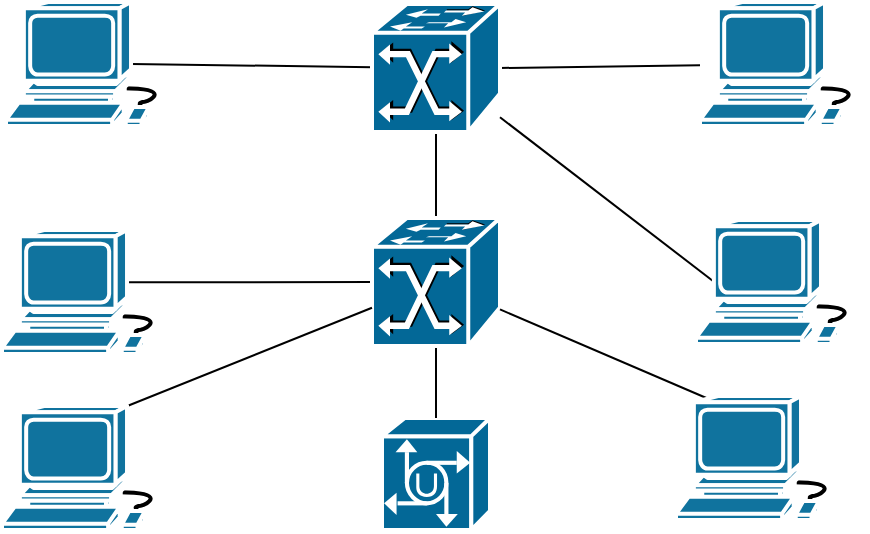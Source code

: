 <mxfile version="10.6.9" type="github"><diagram id="6a731a19-8d31-9384-78a2-239565b7b9f0" name="Page-1"><mxGraphModel dx="912" dy="544" grid="1" gridSize="10" guides="1" tooltips="1" connect="1" arrows="1" fold="1" page="1" pageScale="1" pageWidth="450" pageHeight="300" background="#ffffff" math="0" shadow="0"><root><mxCell id="0"/><mxCell id="1" parent="0"/><mxCell id="T77LGRxnLf3F0jFAvsg6-2263" style="edgeStyle=none;rounded=0;orthogonalLoop=1;jettySize=auto;html=1;exitX=0.755;exitY=0.5;exitDx=0;exitDy=0;exitPerimeter=0;fontSize=25;endArrow=none;endFill=0;" edge="1" parent="1" source="2096" target="T77LGRxnLf3F0jFAvsg6-2257"><mxGeometry relative="1" as="geometry"/></mxCell><mxCell id="2096" value="" style="shape=mxgraph.cisco.computers_and_peripherals.workstation;html=1;dashed=0;fillColor=#10739E;strokeColor=#ffffff;strokeWidth=2;verticalLabelPosition=bottom;verticalAlign=top;fontFamily=Helvetica;fontSize=36;fontColor=#FFB366" parent="1" vertex="1"><mxGeometry x="11" y="7" width="83" height="62" as="geometry"/></mxCell><mxCell id="T77LGRxnLf3F0jFAvsg6-2264" style="edgeStyle=none;rounded=0;orthogonalLoop=1;jettySize=auto;html=1;exitX=1;exitY=0.5;exitDx=0;exitDy=0;exitPerimeter=0;endArrow=none;endFill=0;fontSize=25;" edge="1" parent="1" source="T77LGRxnLf3F0jFAvsg6-2257" target="T77LGRxnLf3F0jFAvsg6-2260"><mxGeometry relative="1" as="geometry"/></mxCell><mxCell id="T77LGRxnLf3F0jFAvsg6-2267" style="edgeStyle=none;rounded=0;orthogonalLoop=1;jettySize=auto;html=1;exitX=0.5;exitY=1;exitDx=0;exitDy=0;exitPerimeter=0;endArrow=none;endFill=0;fontSize=25;" edge="1" parent="1" source="T77LGRxnLf3F0jFAvsg6-2257" target="T77LGRxnLf3F0jFAvsg6-2259"><mxGeometry relative="1" as="geometry"/></mxCell><mxCell id="T77LGRxnLf3F0jFAvsg6-2257" value="" style="shape=mxgraph.cisco.switches.atm_fast_gigabit_etherswitch;html=1;pointerEvents=1;dashed=0;fillColor=#036897;strokeColor=#ffffff;strokeWidth=2;verticalLabelPosition=bottom;verticalAlign=top;align=center;outlineConnect=0;fontSize=25;" vertex="1" parent="1"><mxGeometry x="194" y="8" width="64" height="64" as="geometry"/></mxCell><mxCell id="T77LGRxnLf3F0jFAvsg6-2258" value="" style="shape=mxgraph.cisco.hubs_and_gateways.universal_gateway;html=1;pointerEvents=1;dashed=0;fillColor=#036897;strokeColor=#ffffff;strokeWidth=2;verticalLabelPosition=bottom;verticalAlign=top;align=center;outlineConnect=0;fontSize=25;" vertex="1" parent="1"><mxGeometry x="199" y="215" width="54" height="56" as="geometry"/></mxCell><mxCell id="T77LGRxnLf3F0jFAvsg6-2265" style="edgeStyle=none;rounded=0;orthogonalLoop=1;jettySize=auto;html=1;exitX=0;exitY=0.5;exitDx=0;exitDy=0;exitPerimeter=0;entryX=0.673;entryY=0.422;entryDx=0;entryDy=0;entryPerimeter=0;endArrow=none;endFill=0;fontSize=25;" edge="1" parent="1" source="T77LGRxnLf3F0jFAvsg6-2259" target="T77LGRxnLf3F0jFAvsg6-2261"><mxGeometry relative="1" as="geometry"/></mxCell><mxCell id="T77LGRxnLf3F0jFAvsg6-2266" style="edgeStyle=none;rounded=0;orthogonalLoop=1;jettySize=auto;html=1;entryX=0.11;entryY=0.5;entryDx=0;entryDy=0;entryPerimeter=0;endArrow=none;endFill=0;fontSize=25;" edge="1" parent="1" source="T77LGRxnLf3F0jFAvsg6-2257" target="T77LGRxnLf3F0jFAvsg6-2262"><mxGeometry relative="1" as="geometry"/></mxCell><mxCell id="T77LGRxnLf3F0jFAvsg6-2268" style="edgeStyle=none;rounded=0;orthogonalLoop=1;jettySize=auto;html=1;exitX=0.5;exitY=1;exitDx=0;exitDy=0;exitPerimeter=0;entryX=0.5;entryY=0;entryDx=0;entryDy=0;entryPerimeter=0;endArrow=none;endFill=0;fontSize=25;" edge="1" parent="1" source="T77LGRxnLf3F0jFAvsg6-2259" target="T77LGRxnLf3F0jFAvsg6-2258"><mxGeometry relative="1" as="geometry"/></mxCell><mxCell id="T77LGRxnLf3F0jFAvsg6-2259" value="" style="shape=mxgraph.cisco.switches.atm_fast_gigabit_etherswitch;html=1;pointerEvents=1;dashed=0;fillColor=#036897;strokeColor=#ffffff;strokeWidth=2;verticalLabelPosition=bottom;verticalAlign=top;align=center;outlineConnect=0;fontSize=25;" vertex="1" parent="1"><mxGeometry x="194" y="115" width="64" height="64" as="geometry"/></mxCell><mxCell id="T77LGRxnLf3F0jFAvsg6-2260" value="" style="shape=mxgraph.cisco.computers_and_peripherals.workstation;html=1;dashed=0;fillColor=#10739E;strokeColor=#ffffff;strokeWidth=2;verticalLabelPosition=bottom;verticalAlign=top;fontFamily=Helvetica;fontSize=36;fontColor=#FFB366" vertex="1" parent="1"><mxGeometry x="358" y="7" width="83" height="62" as="geometry"/></mxCell><mxCell id="T77LGRxnLf3F0jFAvsg6-2261" value="" style="shape=mxgraph.cisco.computers_and_peripherals.workstation;html=1;dashed=0;fillColor=#10739E;strokeColor=#ffffff;strokeWidth=2;verticalLabelPosition=bottom;verticalAlign=top;fontFamily=Helvetica;fontSize=36;fontColor=#FFB366" vertex="1" parent="1"><mxGeometry x="9" y="121" width="83" height="62" as="geometry"/></mxCell><mxCell id="T77LGRxnLf3F0jFAvsg6-2262" value="" style="shape=mxgraph.cisco.computers_and_peripherals.workstation;html=1;dashed=0;fillColor=#10739E;strokeColor=#ffffff;strokeWidth=2;verticalLabelPosition=bottom;verticalAlign=top;fontFamily=Helvetica;fontSize=36;fontColor=#FFB366" vertex="1" parent="1"><mxGeometry x="356" y="116" width="83" height="62" as="geometry"/></mxCell><mxCell id="T77LGRxnLf3F0jFAvsg6-2271" style="edgeStyle=none;rounded=0;orthogonalLoop=1;jettySize=auto;html=1;exitX=0.755;exitY=0;exitDx=0;exitDy=0;exitPerimeter=0;endArrow=none;endFill=0;fontSize=25;" edge="1" parent="1" source="T77LGRxnLf3F0jFAvsg6-2269" target="T77LGRxnLf3F0jFAvsg6-2259"><mxGeometry relative="1" as="geometry"/></mxCell><mxCell id="T77LGRxnLf3F0jFAvsg6-2269" value="" style="shape=mxgraph.cisco.computers_and_peripherals.workstation;html=1;dashed=0;fillColor=#10739E;strokeColor=#ffffff;strokeWidth=2;verticalLabelPosition=bottom;verticalAlign=top;fontFamily=Helvetica;fontSize=36;fontColor=#FFB366" vertex="1" parent="1"><mxGeometry x="9" y="209" width="83" height="62" as="geometry"/></mxCell><mxCell id="T77LGRxnLf3F0jFAvsg6-2272" style="edgeStyle=none;rounded=0;orthogonalLoop=1;jettySize=auto;html=1;exitX=0.19;exitY=0.02;exitDx=0;exitDy=0;exitPerimeter=0;endArrow=none;endFill=0;fontSize=25;" edge="1" parent="1" source="T77LGRxnLf3F0jFAvsg6-2270" target="T77LGRxnLf3F0jFAvsg6-2259"><mxGeometry relative="1" as="geometry"/></mxCell><mxCell id="T77LGRxnLf3F0jFAvsg6-2270" value="" style="shape=mxgraph.cisco.computers_and_peripherals.workstation;html=1;dashed=0;fillColor=#10739E;strokeColor=#ffffff;strokeWidth=2;verticalLabelPosition=bottom;verticalAlign=top;fontFamily=Helvetica;fontSize=36;fontColor=#FFB366" vertex="1" parent="1"><mxGeometry x="346" y="204" width="83" height="62" as="geometry"/></mxCell></root></mxGraphModel></diagram></mxfile>